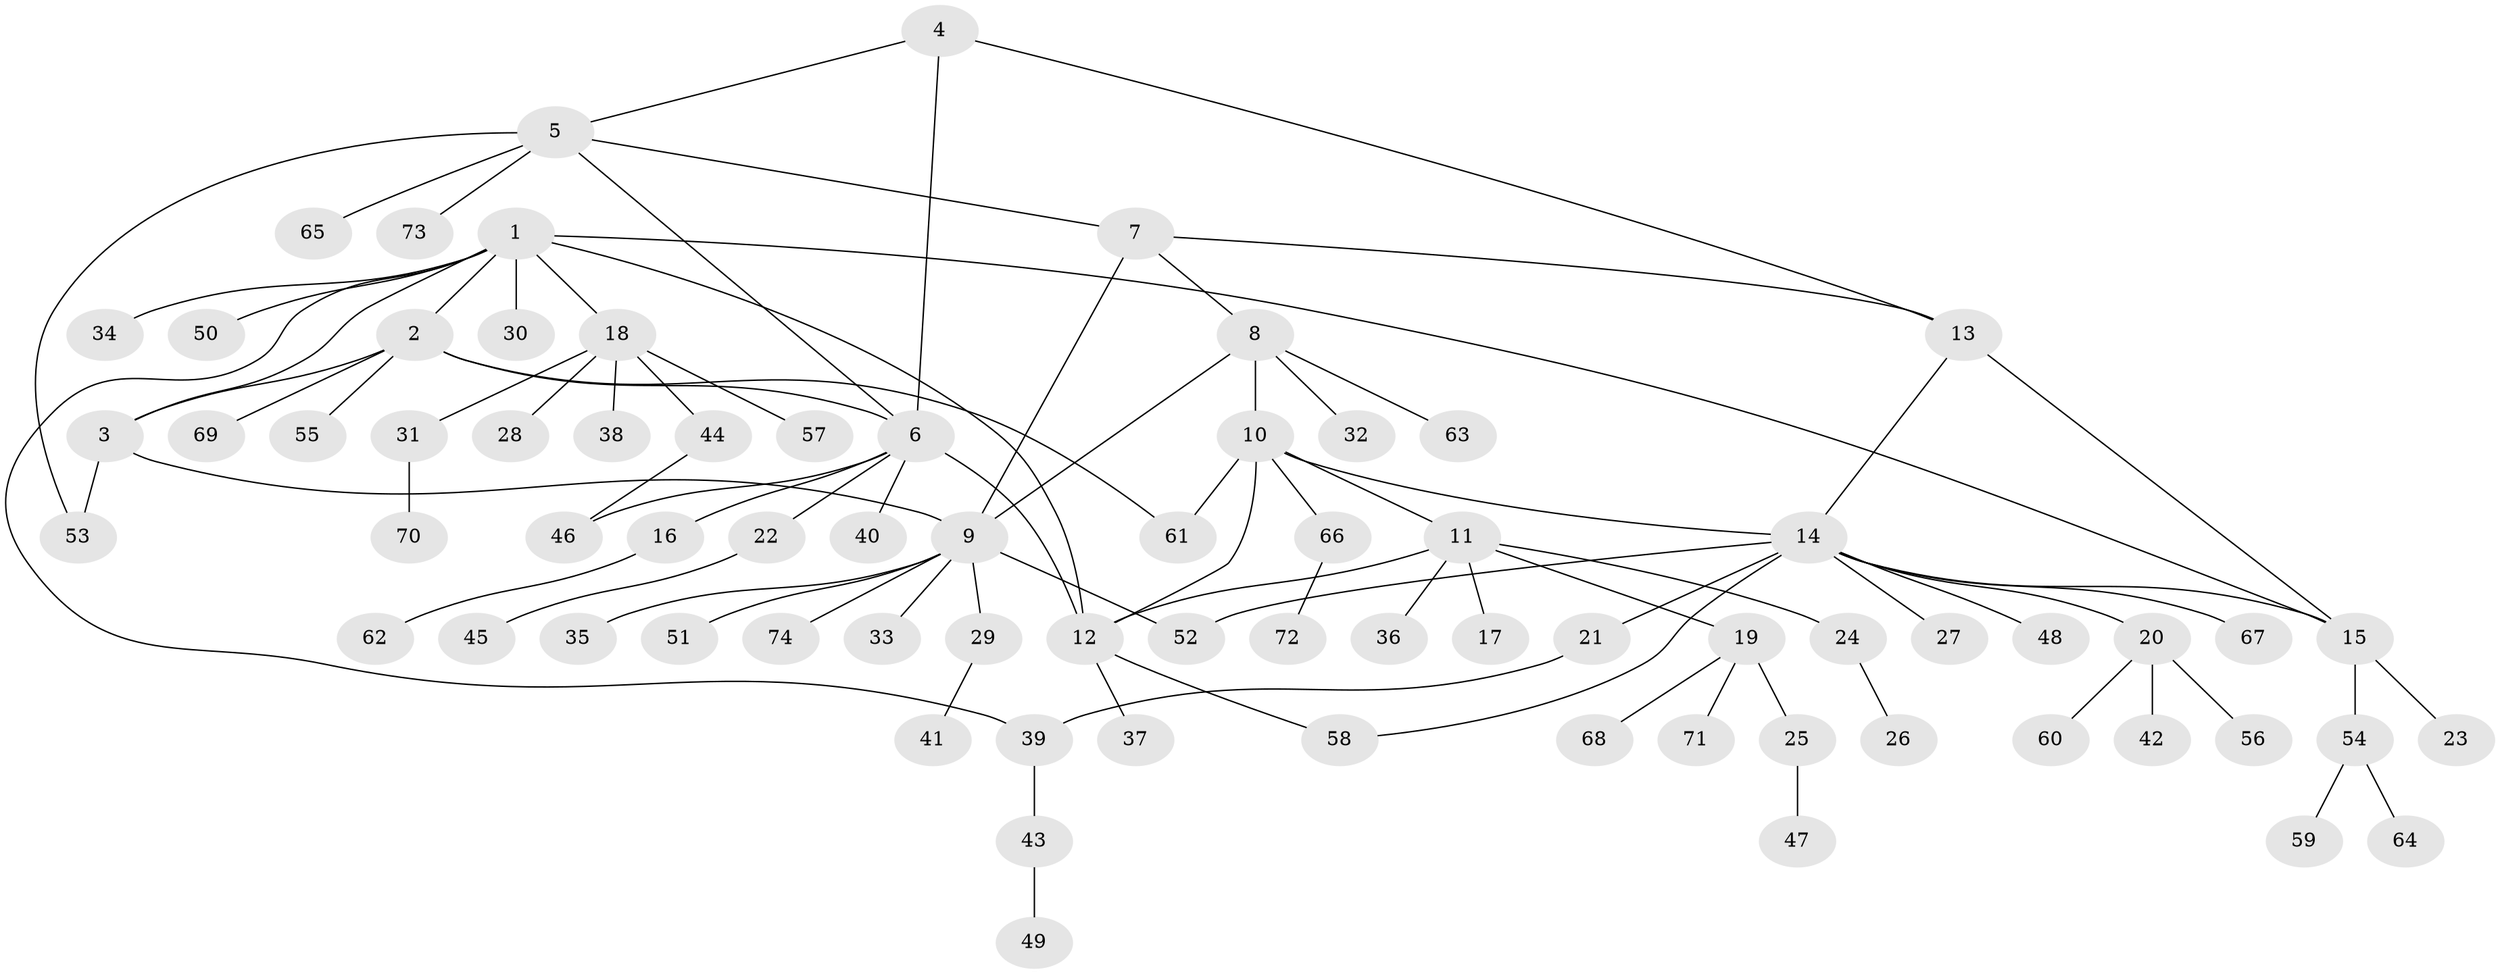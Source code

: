 // Generated by graph-tools (version 1.1) at 2025/37/03/09/25 02:37:41]
// undirected, 74 vertices, 90 edges
graph export_dot {
graph [start="1"]
  node [color=gray90,style=filled];
  1;
  2;
  3;
  4;
  5;
  6;
  7;
  8;
  9;
  10;
  11;
  12;
  13;
  14;
  15;
  16;
  17;
  18;
  19;
  20;
  21;
  22;
  23;
  24;
  25;
  26;
  27;
  28;
  29;
  30;
  31;
  32;
  33;
  34;
  35;
  36;
  37;
  38;
  39;
  40;
  41;
  42;
  43;
  44;
  45;
  46;
  47;
  48;
  49;
  50;
  51;
  52;
  53;
  54;
  55;
  56;
  57;
  58;
  59;
  60;
  61;
  62;
  63;
  64;
  65;
  66;
  67;
  68;
  69;
  70;
  71;
  72;
  73;
  74;
  1 -- 2;
  1 -- 3;
  1 -- 12;
  1 -- 15;
  1 -- 18;
  1 -- 30;
  1 -- 34;
  1 -- 39;
  1 -- 50;
  2 -- 3;
  2 -- 6;
  2 -- 55;
  2 -- 61;
  2 -- 69;
  3 -- 9;
  3 -- 53;
  4 -- 5;
  4 -- 6;
  4 -- 13;
  5 -- 6;
  5 -- 7;
  5 -- 53;
  5 -- 65;
  5 -- 73;
  6 -- 12;
  6 -- 16;
  6 -- 22;
  6 -- 40;
  6 -- 46;
  7 -- 8;
  7 -- 9;
  7 -- 13;
  8 -- 9;
  8 -- 10;
  8 -- 32;
  8 -- 63;
  9 -- 29;
  9 -- 33;
  9 -- 35;
  9 -- 51;
  9 -- 52;
  9 -- 74;
  10 -- 11;
  10 -- 12;
  10 -- 14;
  10 -- 61;
  10 -- 66;
  11 -- 12;
  11 -- 17;
  11 -- 19;
  11 -- 24;
  11 -- 36;
  12 -- 37;
  12 -- 58;
  13 -- 14;
  13 -- 15;
  14 -- 15;
  14 -- 20;
  14 -- 21;
  14 -- 27;
  14 -- 48;
  14 -- 52;
  14 -- 58;
  14 -- 67;
  15 -- 23;
  15 -- 54;
  16 -- 62;
  18 -- 28;
  18 -- 31;
  18 -- 38;
  18 -- 44;
  18 -- 57;
  19 -- 25;
  19 -- 68;
  19 -- 71;
  20 -- 42;
  20 -- 56;
  20 -- 60;
  21 -- 39;
  22 -- 45;
  24 -- 26;
  25 -- 47;
  29 -- 41;
  31 -- 70;
  39 -- 43;
  43 -- 49;
  44 -- 46;
  54 -- 59;
  54 -- 64;
  66 -- 72;
}
